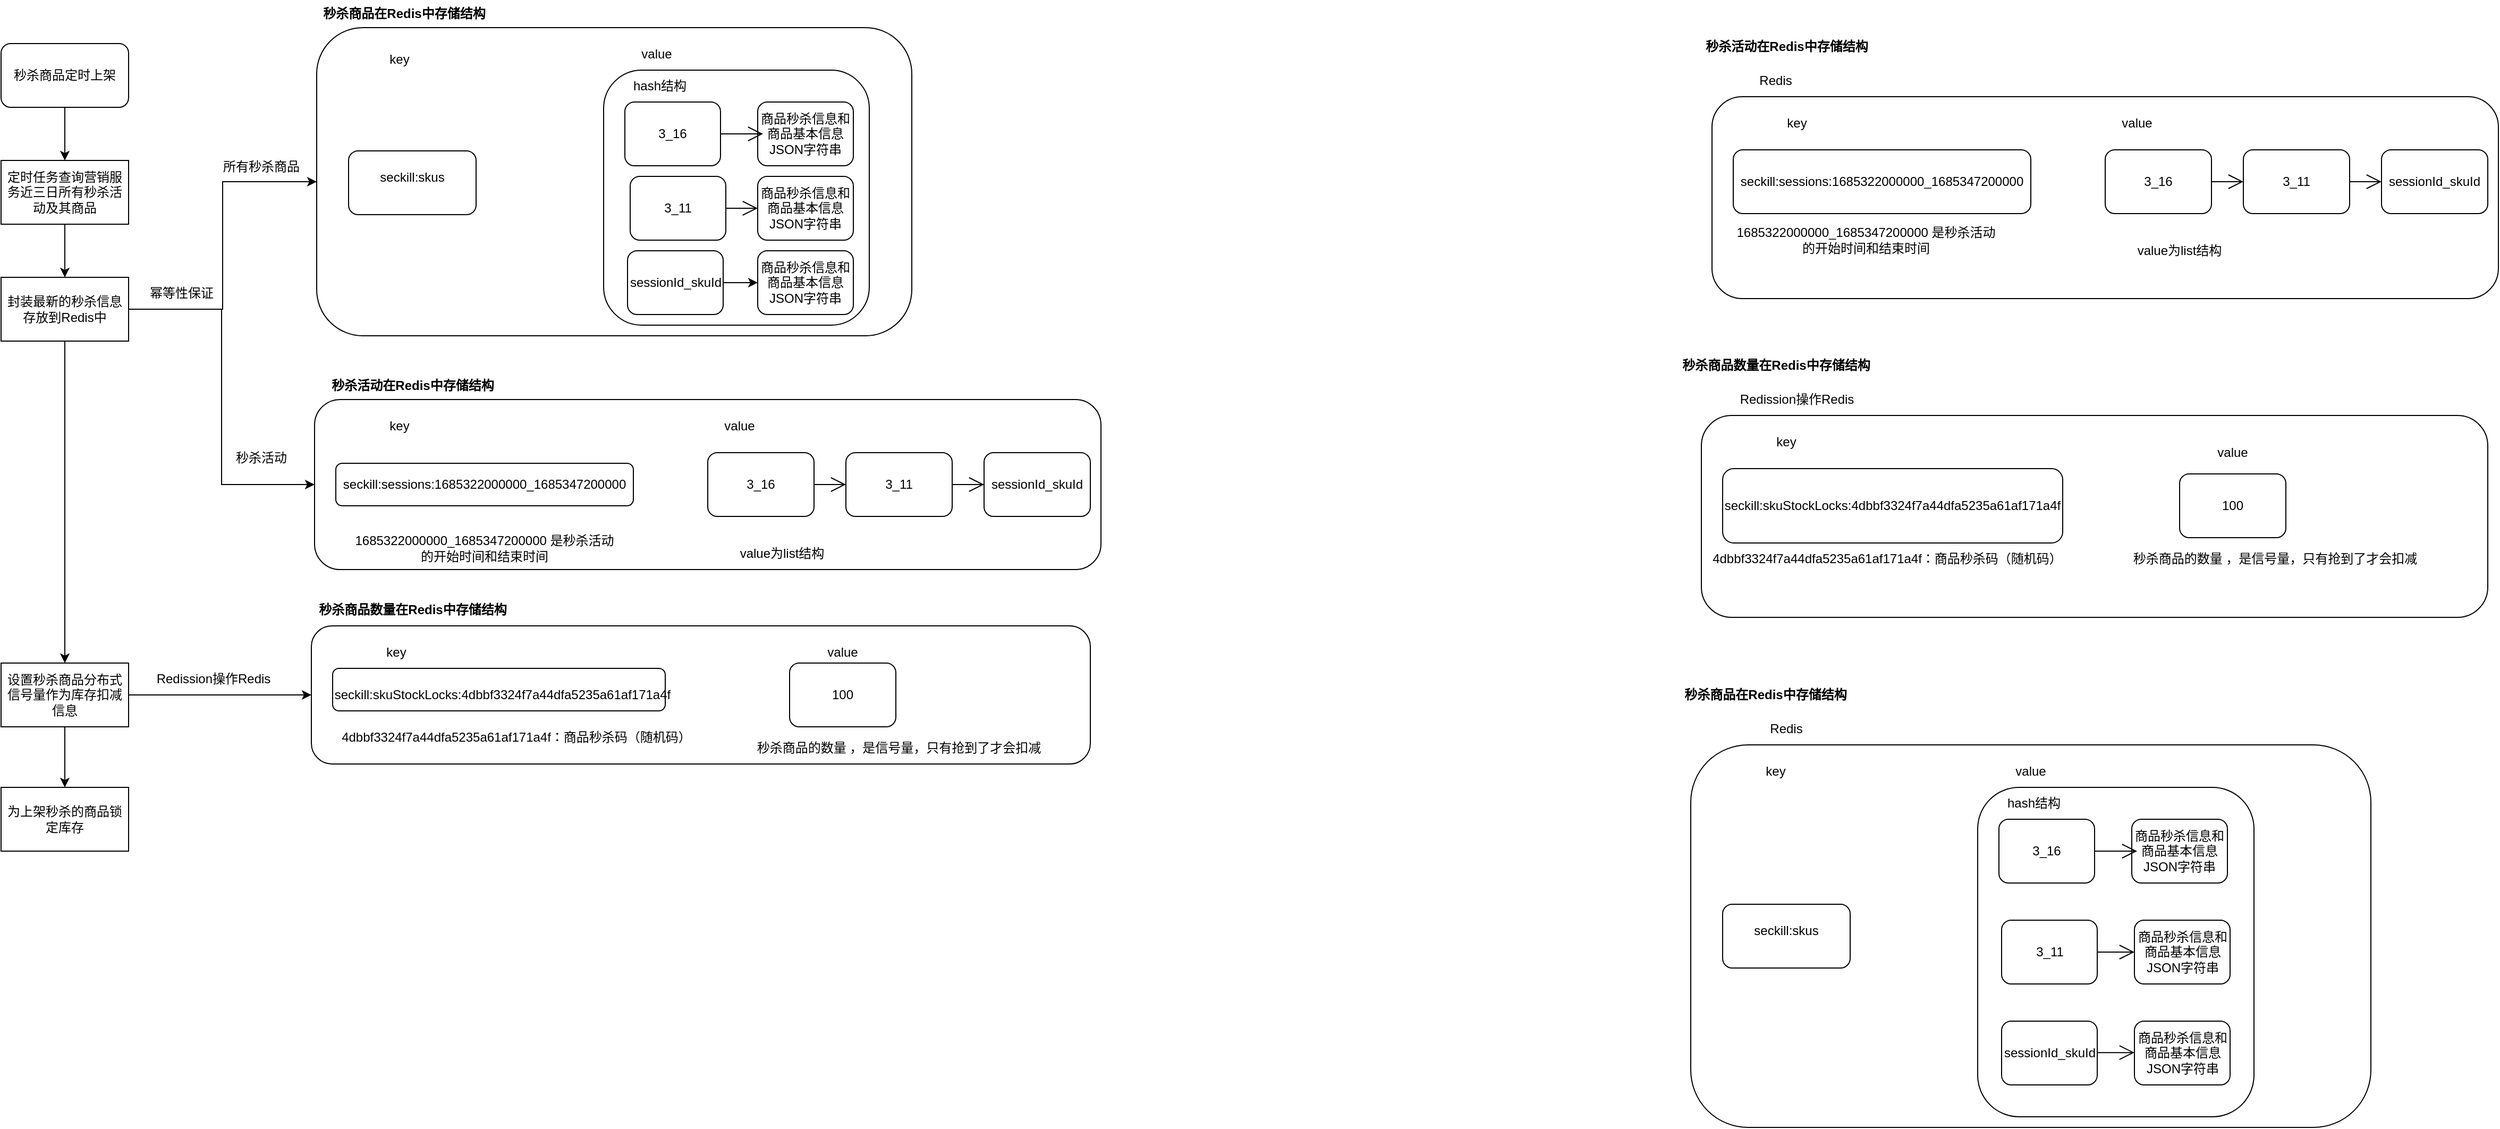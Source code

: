 <mxfile version="21.6.9" type="github">
  <diagram name="第 1 页" id="PPwoz7yZRomg1pSmv1Gj">
    <mxGraphModel dx="3588" dy="924" grid="1" gridSize="10" guides="1" tooltips="1" connect="1" arrows="1" fold="1" page="1" pageScale="1" pageWidth="827" pageHeight="1169" math="0" shadow="0">
      <root>
        <mxCell id="0" />
        <mxCell id="1" parent="0" />
        <mxCell id="LeH1Namwxec1cVJ9D27f-1" value="秒杀活动在Redis中存储结构" style="text;align=center;fontStyle=1;verticalAlign=middle;spacingLeft=3;spacingRight=3;strokeColor=none;rotatable=0;points=[[0,0.5],[1,0.5]];portConstraint=eastwest;html=1;" parent="1" vertex="1">
          <mxGeometry x="60" y="80" width="80" height="26" as="geometry" />
        </mxCell>
        <mxCell id="LeH1Namwxec1cVJ9D27f-2" value="" style="rounded=1;whiteSpace=wrap;html=1;" parent="1" vertex="1">
          <mxGeometry x="30" y="140" width="740" height="190" as="geometry" />
        </mxCell>
        <mxCell id="LeH1Namwxec1cVJ9D27f-3" value="" style="rounded=1;whiteSpace=wrap;html=1;" parent="1" vertex="1">
          <mxGeometry x="50" y="190" width="280" height="60" as="geometry" />
        </mxCell>
        <mxCell id="LeH1Namwxec1cVJ9D27f-5" value="Redis" style="text;html=1;strokeColor=none;fillColor=none;align=center;verticalAlign=middle;whiteSpace=wrap;rounded=0;" parent="1" vertex="1">
          <mxGeometry x="60" y="110" width="60" height="30" as="geometry" />
        </mxCell>
        <mxCell id="LeH1Namwxec1cVJ9D27f-6" value="key" style="text;html=1;strokeColor=none;fillColor=none;align=center;verticalAlign=middle;whiteSpace=wrap;rounded=0;" parent="1" vertex="1">
          <mxGeometry x="80" y="150" width="60" height="30" as="geometry" />
        </mxCell>
        <mxCell id="LeH1Namwxec1cVJ9D27f-7" value="seckill:sessions:1685322000000_1685347200000" style="text;html=1;strokeColor=none;fillColor=none;align=center;verticalAlign=middle;whiteSpace=wrap;rounded=0;" parent="1" vertex="1">
          <mxGeometry x="160" y="205" width="60" height="30" as="geometry" />
        </mxCell>
        <mxCell id="LeH1Namwxec1cVJ9D27f-9" value="3_16" style="rounded=1;whiteSpace=wrap;html=1;" parent="1" vertex="1">
          <mxGeometry x="400" y="190" width="100" height="60" as="geometry" />
        </mxCell>
        <mxCell id="LeH1Namwxec1cVJ9D27f-10" value="value" style="text;html=1;strokeColor=none;fillColor=none;align=center;verticalAlign=middle;whiteSpace=wrap;rounded=0;" parent="1" vertex="1">
          <mxGeometry x="400" y="150" width="60" height="30" as="geometry" />
        </mxCell>
        <mxCell id="LeH1Namwxec1cVJ9D27f-11" value="" style="endArrow=open;endFill=1;endSize=12;html=1;rounded=0;entryX=0;entryY=0.5;entryDx=0;entryDy=0;" parent="1" target="LeH1Namwxec1cVJ9D27f-12" edge="1">
          <mxGeometry width="160" relative="1" as="geometry">
            <mxPoint x="500" y="220" as="sourcePoint" />
            <mxPoint x="660" y="220" as="targetPoint" />
          </mxGeometry>
        </mxCell>
        <mxCell id="LeH1Namwxec1cVJ9D27f-12" value="3_11" style="rounded=1;whiteSpace=wrap;html=1;" parent="1" vertex="1">
          <mxGeometry x="530" y="190" width="100" height="60" as="geometry" />
        </mxCell>
        <mxCell id="LeH1Namwxec1cVJ9D27f-13" value="value为list结构" style="text;html=1;strokeColor=none;fillColor=none;align=center;verticalAlign=middle;whiteSpace=wrap;rounded=0;" parent="1" vertex="1">
          <mxGeometry x="400" y="270" width="140" height="30" as="geometry" />
        </mxCell>
        <mxCell id="LeH1Namwxec1cVJ9D27f-15" value="1685322000000_1685347200000 是秒杀活动&lt;br&gt;的开始时间和结束时间" style="text;html=1;strokeColor=none;fillColor=none;align=center;verticalAlign=middle;whiteSpace=wrap;rounded=0;" parent="1" vertex="1">
          <mxGeometry x="-20" y="260" width="390" height="30" as="geometry" />
        </mxCell>
        <mxCell id="LeH1Namwxec1cVJ9D27f-16" value="" style="endArrow=open;endFill=1;endSize=12;html=1;rounded=0;entryX=0;entryY=0.5;entryDx=0;entryDy=0;" parent="1" target="LeH1Namwxec1cVJ9D27f-17" edge="1">
          <mxGeometry width="160" relative="1" as="geometry">
            <mxPoint x="630" y="220" as="sourcePoint" />
            <mxPoint x="790" y="220" as="targetPoint" />
          </mxGeometry>
        </mxCell>
        <mxCell id="LeH1Namwxec1cVJ9D27f-17" value="sessionId_skuId" style="rounded=1;whiteSpace=wrap;html=1;" parent="1" vertex="1">
          <mxGeometry x="660" y="190" width="100" height="60" as="geometry" />
        </mxCell>
        <mxCell id="LeH1Namwxec1cVJ9D27f-19" value="秒杀商品数量在Redis中存储结构" style="text;align=center;fontStyle=1;verticalAlign=middle;spacingLeft=3;spacingRight=3;strokeColor=none;rotatable=0;points=[[0,0.5],[1,0.5]];portConstraint=eastwest;html=1;" parent="1" vertex="1">
          <mxGeometry x="50" y="380" width="80" height="26" as="geometry" />
        </mxCell>
        <mxCell id="LeH1Namwxec1cVJ9D27f-20" value="" style="rounded=1;whiteSpace=wrap;html=1;" parent="1" vertex="1">
          <mxGeometry x="20" y="440" width="740" height="190" as="geometry" />
        </mxCell>
        <mxCell id="LeH1Namwxec1cVJ9D27f-21" value="" style="rounded=1;whiteSpace=wrap;html=1;" parent="1" vertex="1">
          <mxGeometry x="40" y="490" width="320" height="70" as="geometry" />
        </mxCell>
        <mxCell id="LeH1Namwxec1cVJ9D27f-22" value="Redission操作Redis" style="text;html=1;strokeColor=none;fillColor=none;align=center;verticalAlign=middle;whiteSpace=wrap;rounded=0;" parent="1" vertex="1">
          <mxGeometry x="30" y="410" width="160" height="30" as="geometry" />
        </mxCell>
        <mxCell id="LeH1Namwxec1cVJ9D27f-23" value="key" style="text;html=1;strokeColor=none;fillColor=none;align=center;verticalAlign=middle;whiteSpace=wrap;rounded=0;" parent="1" vertex="1">
          <mxGeometry x="70" y="450" width="60" height="30" as="geometry" />
        </mxCell>
        <mxCell id="LeH1Namwxec1cVJ9D27f-24" value="seckill:skuStockLocks:4dbbf3324f7a44dfa5235a61af171a4f" style="text;html=1;strokeColor=none;fillColor=none;align=center;verticalAlign=middle;whiteSpace=wrap;rounded=0;" parent="1" vertex="1">
          <mxGeometry x="170" y="510" width="60" height="30" as="geometry" />
        </mxCell>
        <mxCell id="LeH1Namwxec1cVJ9D27f-25" value="100" style="rounded=1;whiteSpace=wrap;html=1;" parent="1" vertex="1">
          <mxGeometry x="470" y="495" width="100" height="60" as="geometry" />
        </mxCell>
        <mxCell id="LeH1Namwxec1cVJ9D27f-26" value="value" style="text;html=1;strokeColor=none;fillColor=none;align=center;verticalAlign=middle;whiteSpace=wrap;rounded=0;" parent="1" vertex="1">
          <mxGeometry x="490" y="460" width="60" height="30" as="geometry" />
        </mxCell>
        <mxCell id="LeH1Namwxec1cVJ9D27f-29" value="秒杀商品的数量 ，是信号量，只有抢到了才会扣减" style="text;html=1;strokeColor=none;fillColor=none;align=center;verticalAlign=middle;whiteSpace=wrap;rounded=0;" parent="1" vertex="1">
          <mxGeometry x="420" y="560" width="280" height="30" as="geometry" />
        </mxCell>
        <mxCell id="LeH1Namwxec1cVJ9D27f-30" value="4dbbf3324f7a44dfa5235a61af171a4f：商品秒杀码（随机码）" style="text;html=1;strokeColor=none;fillColor=none;align=center;verticalAlign=middle;whiteSpace=wrap;rounded=0;" parent="1" vertex="1">
          <mxGeometry y="560" width="390" height="30" as="geometry" />
        </mxCell>
        <mxCell id="LeH1Namwxec1cVJ9D27f-33" value="秒杀商品在Redis中存储结构" style="text;align=center;fontStyle=1;verticalAlign=middle;spacingLeft=3;spacingRight=3;strokeColor=none;rotatable=0;points=[[0,0.5],[1,0.5]];portConstraint=eastwest;html=1;" parent="1" vertex="1">
          <mxGeometry x="40" y="690" width="80" height="26" as="geometry" />
        </mxCell>
        <mxCell id="LeH1Namwxec1cVJ9D27f-34" value="" style="rounded=1;whiteSpace=wrap;html=1;" parent="1" vertex="1">
          <mxGeometry x="10" y="750" width="640" height="360" as="geometry" />
        </mxCell>
        <mxCell id="LeH1Namwxec1cVJ9D27f-35" value="" style="rounded=1;whiteSpace=wrap;html=1;" parent="1" vertex="1">
          <mxGeometry x="40" y="900" width="120" height="60" as="geometry" />
        </mxCell>
        <mxCell id="LeH1Namwxec1cVJ9D27f-36" value="Redis" style="text;html=1;strokeColor=none;fillColor=none;align=center;verticalAlign=middle;whiteSpace=wrap;rounded=0;" parent="1" vertex="1">
          <mxGeometry x="20" y="720" width="160" height="30" as="geometry" />
        </mxCell>
        <mxCell id="LeH1Namwxec1cVJ9D27f-37" value="key" style="text;html=1;strokeColor=none;fillColor=none;align=center;verticalAlign=middle;whiteSpace=wrap;rounded=0;" parent="1" vertex="1">
          <mxGeometry x="60" y="760" width="60" height="30" as="geometry" />
        </mxCell>
        <mxCell id="LeH1Namwxec1cVJ9D27f-38" value="seckill:skus" style="text;html=1;strokeColor=none;fillColor=none;align=center;verticalAlign=middle;whiteSpace=wrap;rounded=0;" parent="1" vertex="1">
          <mxGeometry x="70" y="910" width="60" height="30" as="geometry" />
        </mxCell>
        <mxCell id="LeH1Namwxec1cVJ9D27f-40" value="value" style="text;html=1;strokeColor=none;fillColor=none;align=center;verticalAlign=middle;whiteSpace=wrap;rounded=0;" parent="1" vertex="1">
          <mxGeometry x="300" y="760" width="60" height="30" as="geometry" />
        </mxCell>
        <mxCell id="LeH1Namwxec1cVJ9D27f-43" value="" style="rounded=1;whiteSpace=wrap;html=1;" parent="1" vertex="1">
          <mxGeometry x="280" y="790" width="260" height="310" as="geometry" />
        </mxCell>
        <mxCell id="LeH1Namwxec1cVJ9D27f-44" value="3_16" style="rounded=1;whiteSpace=wrap;html=1;" parent="1" vertex="1">
          <mxGeometry x="300" y="820" width="90" height="60" as="geometry" />
        </mxCell>
        <mxCell id="LeH1Namwxec1cVJ9D27f-45" value="商品秒杀信息和商品基本信息JSON字符串" style="rounded=1;whiteSpace=wrap;html=1;" parent="1" vertex="1">
          <mxGeometry x="425" y="820" width="90" height="60" as="geometry" />
        </mxCell>
        <mxCell id="LeH1Namwxec1cVJ9D27f-46" value="3_11" style="rounded=1;whiteSpace=wrap;html=1;" parent="1" vertex="1">
          <mxGeometry x="302.5" y="915" width="90" height="60" as="geometry" />
        </mxCell>
        <mxCell id="LeH1Namwxec1cVJ9D27f-47" value="商品秒杀信息和商品基本信息JSON字符串" style="rounded=1;whiteSpace=wrap;html=1;" parent="1" vertex="1">
          <mxGeometry x="427.5" y="915" width="90" height="60" as="geometry" />
        </mxCell>
        <mxCell id="LeH1Namwxec1cVJ9D27f-48" value="sessionId_skuId" style="rounded=1;whiteSpace=wrap;html=1;" parent="1" vertex="1">
          <mxGeometry x="302.5" y="1010" width="90" height="60" as="geometry" />
        </mxCell>
        <mxCell id="LeH1Namwxec1cVJ9D27f-49" value="商品秒杀信息和商品基本信息JSON字符串" style="rounded=1;whiteSpace=wrap;html=1;" parent="1" vertex="1">
          <mxGeometry x="427.5" y="1010" width="90" height="60" as="geometry" />
        </mxCell>
        <mxCell id="LeH1Namwxec1cVJ9D27f-50" value="hash结构" style="text;html=1;strokeColor=none;fillColor=none;align=center;verticalAlign=middle;whiteSpace=wrap;rounded=0;" parent="1" vertex="1">
          <mxGeometry x="302.5" y="790" width="60" height="30" as="geometry" />
        </mxCell>
        <mxCell id="LeH1Namwxec1cVJ9D27f-51" value="" style="endArrow=open;endFill=1;endSize=12;html=1;rounded=0;" parent="1" edge="1">
          <mxGeometry width="160" relative="1" as="geometry">
            <mxPoint x="390" y="850" as="sourcePoint" />
            <mxPoint x="430" y="850" as="targetPoint" />
          </mxGeometry>
        </mxCell>
        <mxCell id="LeH1Namwxec1cVJ9D27f-52" value="" style="endArrow=open;endFill=1;endSize=12;html=1;rounded=0;entryX=0;entryY=0.5;entryDx=0;entryDy=0;exitX=1;exitY=0.5;exitDx=0;exitDy=0;" parent="1" source="LeH1Namwxec1cVJ9D27f-46" target="LeH1Namwxec1cVJ9D27f-47" edge="1">
          <mxGeometry width="160" relative="1" as="geometry">
            <mxPoint x="390" y="950" as="sourcePoint" />
            <mxPoint x="550" y="950" as="targetPoint" />
          </mxGeometry>
        </mxCell>
        <mxCell id="LeH1Namwxec1cVJ9D27f-53" value="" style="endArrow=open;endFill=1;endSize=12;html=1;rounded=0;entryX=0;entryY=0.5;entryDx=0;entryDy=0;exitX=1;exitY=0.5;exitDx=0;exitDy=0;" parent="1" edge="1">
          <mxGeometry width="160" relative="1" as="geometry">
            <mxPoint x="392.5" y="1039.58" as="sourcePoint" />
            <mxPoint x="427.5" y="1039.58" as="targetPoint" />
          </mxGeometry>
        </mxCell>
        <mxCell id="MlomNEwrZgwuZIhiv1e3-3" style="edgeStyle=orthogonalEdgeStyle;rounded=0;orthogonalLoop=1;jettySize=auto;html=1;exitX=0.5;exitY=1;exitDx=0;exitDy=0;entryX=0.5;entryY=0;entryDx=0;entryDy=0;" edge="1" parent="1" source="MlomNEwrZgwuZIhiv1e3-1" target="MlomNEwrZgwuZIhiv1e3-2">
          <mxGeometry relative="1" as="geometry" />
        </mxCell>
        <mxCell id="MlomNEwrZgwuZIhiv1e3-1" value="秒杀商品定时上架" style="rounded=1;whiteSpace=wrap;html=1;" vertex="1" parent="1">
          <mxGeometry x="-1580" y="90" width="120" height="60" as="geometry" />
        </mxCell>
        <mxCell id="MlomNEwrZgwuZIhiv1e3-5" style="edgeStyle=orthogonalEdgeStyle;rounded=0;orthogonalLoop=1;jettySize=auto;html=1;exitX=0.5;exitY=1;exitDx=0;exitDy=0;" edge="1" parent="1" source="MlomNEwrZgwuZIhiv1e3-2" target="MlomNEwrZgwuZIhiv1e3-4">
          <mxGeometry relative="1" as="geometry" />
        </mxCell>
        <mxCell id="MlomNEwrZgwuZIhiv1e3-2" value="定时任务查询营销服务近三日所有秒杀活动及其商品" style="rounded=0;whiteSpace=wrap;html=1;" vertex="1" parent="1">
          <mxGeometry x="-1580" y="200" width="120" height="60" as="geometry" />
        </mxCell>
        <mxCell id="MlomNEwrZgwuZIhiv1e3-92" style="edgeStyle=orthogonalEdgeStyle;rounded=0;orthogonalLoop=1;jettySize=auto;html=1;exitX=1;exitY=0.5;exitDx=0;exitDy=0;entryX=0;entryY=0.5;entryDx=0;entryDy=0;" edge="1" parent="1" source="MlomNEwrZgwuZIhiv1e3-4" target="MlomNEwrZgwuZIhiv1e3-40">
          <mxGeometry relative="1" as="geometry" />
        </mxCell>
        <mxCell id="MlomNEwrZgwuZIhiv1e3-93" style="edgeStyle=orthogonalEdgeStyle;rounded=0;orthogonalLoop=1;jettySize=auto;html=1;exitX=1;exitY=0.5;exitDx=0;exitDy=0;entryX=0;entryY=0.5;entryDx=0;entryDy=0;" edge="1" parent="1" source="MlomNEwrZgwuZIhiv1e3-4" target="MlomNEwrZgwuZIhiv1e3-76">
          <mxGeometry relative="1" as="geometry" />
        </mxCell>
        <mxCell id="MlomNEwrZgwuZIhiv1e3-95" style="edgeStyle=orthogonalEdgeStyle;rounded=0;orthogonalLoop=1;jettySize=auto;html=1;exitX=0.5;exitY=1;exitDx=0;exitDy=0;" edge="1" parent="1" source="MlomNEwrZgwuZIhiv1e3-4" target="MlomNEwrZgwuZIhiv1e3-94">
          <mxGeometry relative="1" as="geometry" />
        </mxCell>
        <mxCell id="MlomNEwrZgwuZIhiv1e3-4" value="封装最新的秒杀信息存放到Redis中" style="rounded=0;whiteSpace=wrap;html=1;" vertex="1" parent="1">
          <mxGeometry x="-1580" y="310" width="120" height="60" as="geometry" />
        </mxCell>
        <mxCell id="MlomNEwrZgwuZIhiv1e3-13" value="幂等性保证" style="text;html=1;strokeColor=none;fillColor=none;align=center;verticalAlign=middle;whiteSpace=wrap;rounded=0;" vertex="1" parent="1">
          <mxGeometry x="-1460" y="310" width="100" height="30" as="geometry" />
        </mxCell>
        <mxCell id="MlomNEwrZgwuZIhiv1e3-14" value="所有秒杀商品" style="text;html=1;strokeColor=none;fillColor=none;align=center;verticalAlign=middle;whiteSpace=wrap;rounded=0;" vertex="1" parent="1">
          <mxGeometry x="-1380" y="191" width="90" height="30" as="geometry" />
        </mxCell>
        <mxCell id="MlomNEwrZgwuZIhiv1e3-15" value="秒杀活动" style="text;html=1;strokeColor=none;fillColor=none;align=center;verticalAlign=middle;whiteSpace=wrap;rounded=0;" vertex="1" parent="1">
          <mxGeometry x="-1365" y="465" width="60" height="30" as="geometry" />
        </mxCell>
        <mxCell id="MlomNEwrZgwuZIhiv1e3-39" value="秒杀商品在Redis中存储结构" style="text;align=center;fontStyle=1;verticalAlign=middle;spacingLeft=3;spacingRight=3;strokeColor=none;rotatable=0;points=[[0,0.5],[1,0.5]];portConstraint=eastwest;html=1;" vertex="1" parent="1">
          <mxGeometry x="-1241" y="49" width="80" height="26" as="geometry" />
        </mxCell>
        <mxCell id="MlomNEwrZgwuZIhiv1e3-40" value="" style="rounded=1;whiteSpace=wrap;html=1;" vertex="1" parent="1">
          <mxGeometry x="-1283" y="75" width="560" height="290" as="geometry" />
        </mxCell>
        <mxCell id="MlomNEwrZgwuZIhiv1e3-41" value="" style="rounded=1;whiteSpace=wrap;html=1;" vertex="1" parent="1">
          <mxGeometry x="-1253" y="191" width="120" height="60" as="geometry" />
        </mxCell>
        <mxCell id="MlomNEwrZgwuZIhiv1e3-43" value="key" style="text;html=1;strokeColor=none;fillColor=none;align=center;verticalAlign=middle;whiteSpace=wrap;rounded=0;" vertex="1" parent="1">
          <mxGeometry x="-1235" y="90" width="60" height="30" as="geometry" />
        </mxCell>
        <mxCell id="MlomNEwrZgwuZIhiv1e3-44" value="seckill:skus" style="text;html=1;strokeColor=none;fillColor=none;align=center;verticalAlign=middle;whiteSpace=wrap;rounded=0;" vertex="1" parent="1">
          <mxGeometry x="-1223" y="201" width="60" height="30" as="geometry" />
        </mxCell>
        <mxCell id="MlomNEwrZgwuZIhiv1e3-45" value="value" style="text;html=1;strokeColor=none;fillColor=none;align=center;verticalAlign=middle;whiteSpace=wrap;rounded=0;" vertex="1" parent="1">
          <mxGeometry x="-993" y="85" width="60" height="30" as="geometry" />
        </mxCell>
        <mxCell id="MlomNEwrZgwuZIhiv1e3-46" value="" style="rounded=1;whiteSpace=wrap;html=1;" vertex="1" parent="1">
          <mxGeometry x="-1013" y="115" width="250" height="240" as="geometry" />
        </mxCell>
        <mxCell id="MlomNEwrZgwuZIhiv1e3-47" value="3_16" style="rounded=1;whiteSpace=wrap;html=1;" vertex="1" parent="1">
          <mxGeometry x="-993" y="145" width="90" height="60" as="geometry" />
        </mxCell>
        <mxCell id="MlomNEwrZgwuZIhiv1e3-48" value="商品秒杀信息和商品基本信息JSON字符串" style="rounded=1;whiteSpace=wrap;html=1;" vertex="1" parent="1">
          <mxGeometry x="-868" y="145" width="90" height="60" as="geometry" />
        </mxCell>
        <mxCell id="MlomNEwrZgwuZIhiv1e3-49" value="3_11" style="rounded=1;whiteSpace=wrap;html=1;" vertex="1" parent="1">
          <mxGeometry x="-988" y="215" width="90" height="60" as="geometry" />
        </mxCell>
        <mxCell id="MlomNEwrZgwuZIhiv1e3-50" value="商品秒杀信息和商品基本信息JSON字符串" style="rounded=1;whiteSpace=wrap;html=1;" vertex="1" parent="1">
          <mxGeometry x="-868" y="215" width="90" height="60" as="geometry" />
        </mxCell>
        <mxCell id="MlomNEwrZgwuZIhiv1e3-90" style="edgeStyle=orthogonalEdgeStyle;rounded=0;orthogonalLoop=1;jettySize=auto;html=1;exitX=1;exitY=0.5;exitDx=0;exitDy=0;entryX=0;entryY=0.5;entryDx=0;entryDy=0;" edge="1" parent="1" source="MlomNEwrZgwuZIhiv1e3-51" target="MlomNEwrZgwuZIhiv1e3-52">
          <mxGeometry relative="1" as="geometry" />
        </mxCell>
        <mxCell id="MlomNEwrZgwuZIhiv1e3-51" value="sessionId_skuId" style="rounded=1;whiteSpace=wrap;html=1;" vertex="1" parent="1">
          <mxGeometry x="-990.5" y="285" width="90" height="60" as="geometry" />
        </mxCell>
        <mxCell id="MlomNEwrZgwuZIhiv1e3-52" value="商品秒杀信息和商品基本信息JSON字符串" style="rounded=1;whiteSpace=wrap;html=1;" vertex="1" parent="1">
          <mxGeometry x="-868" y="285" width="90" height="60" as="geometry" />
        </mxCell>
        <mxCell id="MlomNEwrZgwuZIhiv1e3-53" value="hash结构" style="text;html=1;strokeColor=none;fillColor=none;align=center;verticalAlign=middle;whiteSpace=wrap;rounded=0;" vertex="1" parent="1">
          <mxGeometry x="-990.5" y="115" width="60" height="30" as="geometry" />
        </mxCell>
        <mxCell id="MlomNEwrZgwuZIhiv1e3-54" value="" style="endArrow=open;endFill=1;endSize=12;html=1;rounded=0;" edge="1" parent="1">
          <mxGeometry width="160" relative="1" as="geometry">
            <mxPoint x="-903" y="175" as="sourcePoint" />
            <mxPoint x="-863" y="175" as="targetPoint" />
          </mxGeometry>
        </mxCell>
        <mxCell id="MlomNEwrZgwuZIhiv1e3-55" value="" style="endArrow=open;endFill=1;endSize=12;html=1;rounded=0;entryX=0;entryY=0.5;entryDx=0;entryDy=0;exitX=1;exitY=0.5;exitDx=0;exitDy=0;" edge="1" parent="1" source="MlomNEwrZgwuZIhiv1e3-49" target="MlomNEwrZgwuZIhiv1e3-50">
          <mxGeometry width="160" relative="1" as="geometry">
            <mxPoint x="-903" y="275" as="sourcePoint" />
            <mxPoint x="-743" y="275" as="targetPoint" />
          </mxGeometry>
        </mxCell>
        <mxCell id="MlomNEwrZgwuZIhiv1e3-75" value="秒杀活动在Redis中存储结构" style="text;align=center;fontStyle=1;verticalAlign=middle;spacingLeft=3;spacingRight=3;strokeColor=none;rotatable=0;points=[[0,0.5],[1,0.5]];portConstraint=eastwest;html=1;" vertex="1" parent="1">
          <mxGeometry x="-1233" y="399" width="80" height="26" as="geometry" />
        </mxCell>
        <mxCell id="MlomNEwrZgwuZIhiv1e3-76" value="" style="rounded=1;whiteSpace=wrap;html=1;" vertex="1" parent="1">
          <mxGeometry x="-1285" y="425" width="740" height="160" as="geometry" />
        </mxCell>
        <mxCell id="MlomNEwrZgwuZIhiv1e3-77" value="" style="rounded=1;whiteSpace=wrap;html=1;" vertex="1" parent="1">
          <mxGeometry x="-1265" y="485" width="280" height="40" as="geometry" />
        </mxCell>
        <mxCell id="MlomNEwrZgwuZIhiv1e3-79" value="key" style="text;html=1;strokeColor=none;fillColor=none;align=center;verticalAlign=middle;whiteSpace=wrap;rounded=0;" vertex="1" parent="1">
          <mxGeometry x="-1235" y="435" width="60" height="30" as="geometry" />
        </mxCell>
        <mxCell id="MlomNEwrZgwuZIhiv1e3-80" value="seckill:sessions:1685322000000_1685347200000" style="text;html=1;strokeColor=none;fillColor=none;align=center;verticalAlign=middle;whiteSpace=wrap;rounded=0;" vertex="1" parent="1">
          <mxGeometry x="-1155" y="490" width="60" height="30" as="geometry" />
        </mxCell>
        <mxCell id="MlomNEwrZgwuZIhiv1e3-81" value="3_16" style="rounded=1;whiteSpace=wrap;html=1;" vertex="1" parent="1">
          <mxGeometry x="-915" y="475" width="100" height="60" as="geometry" />
        </mxCell>
        <mxCell id="MlomNEwrZgwuZIhiv1e3-82" value="value" style="text;html=1;strokeColor=none;fillColor=none;align=center;verticalAlign=middle;whiteSpace=wrap;rounded=0;" vertex="1" parent="1">
          <mxGeometry x="-915" y="435" width="60" height="30" as="geometry" />
        </mxCell>
        <mxCell id="MlomNEwrZgwuZIhiv1e3-83" value="" style="endArrow=open;endFill=1;endSize=12;html=1;rounded=0;entryX=0;entryY=0.5;entryDx=0;entryDy=0;" edge="1" parent="1" target="MlomNEwrZgwuZIhiv1e3-84">
          <mxGeometry width="160" relative="1" as="geometry">
            <mxPoint x="-815" y="505" as="sourcePoint" />
            <mxPoint x="-655" y="505" as="targetPoint" />
          </mxGeometry>
        </mxCell>
        <mxCell id="MlomNEwrZgwuZIhiv1e3-84" value="3_11" style="rounded=1;whiteSpace=wrap;html=1;" vertex="1" parent="1">
          <mxGeometry x="-785" y="475" width="100" height="60" as="geometry" />
        </mxCell>
        <mxCell id="MlomNEwrZgwuZIhiv1e3-85" value="value为list结构" style="text;html=1;strokeColor=none;fillColor=none;align=center;verticalAlign=middle;whiteSpace=wrap;rounded=0;" vertex="1" parent="1">
          <mxGeometry x="-915" y="555" width="140" height="30" as="geometry" />
        </mxCell>
        <mxCell id="MlomNEwrZgwuZIhiv1e3-86" value="1685322000000_1685347200000 是秒杀活动&lt;br&gt;的开始时间和结束时间" style="text;html=1;strokeColor=none;fillColor=none;align=center;verticalAlign=middle;whiteSpace=wrap;rounded=0;" vertex="1" parent="1">
          <mxGeometry x="-1320" y="550" width="390" height="30" as="geometry" />
        </mxCell>
        <mxCell id="MlomNEwrZgwuZIhiv1e3-87" value="" style="endArrow=open;endFill=1;endSize=12;html=1;rounded=0;entryX=0;entryY=0.5;entryDx=0;entryDy=0;" edge="1" parent="1" target="MlomNEwrZgwuZIhiv1e3-88">
          <mxGeometry width="160" relative="1" as="geometry">
            <mxPoint x="-685" y="505" as="sourcePoint" />
            <mxPoint x="-525" y="505" as="targetPoint" />
          </mxGeometry>
        </mxCell>
        <mxCell id="MlomNEwrZgwuZIhiv1e3-88" value="sessionId_skuId" style="rounded=1;whiteSpace=wrap;html=1;" vertex="1" parent="1">
          <mxGeometry x="-655" y="475" width="100" height="60" as="geometry" />
        </mxCell>
        <mxCell id="MlomNEwrZgwuZIhiv1e3-89" style="edgeStyle=orthogonalEdgeStyle;rounded=0;orthogonalLoop=1;jettySize=auto;html=1;exitX=0.5;exitY=1;exitDx=0;exitDy=0;" edge="1" parent="1" source="MlomNEwrZgwuZIhiv1e3-49" target="MlomNEwrZgwuZIhiv1e3-49">
          <mxGeometry relative="1" as="geometry" />
        </mxCell>
        <mxCell id="MlomNEwrZgwuZIhiv1e3-107" style="edgeStyle=orthogonalEdgeStyle;rounded=0;orthogonalLoop=1;jettySize=auto;html=1;exitX=1;exitY=0.5;exitDx=0;exitDy=0;" edge="1" parent="1" source="MlomNEwrZgwuZIhiv1e3-94" target="MlomNEwrZgwuZIhiv1e3-97">
          <mxGeometry relative="1" as="geometry" />
        </mxCell>
        <mxCell id="MlomNEwrZgwuZIhiv1e3-110" style="edgeStyle=orthogonalEdgeStyle;rounded=0;orthogonalLoop=1;jettySize=auto;html=1;exitX=0.5;exitY=1;exitDx=0;exitDy=0;entryX=0.5;entryY=0;entryDx=0;entryDy=0;" edge="1" parent="1" source="MlomNEwrZgwuZIhiv1e3-94" target="MlomNEwrZgwuZIhiv1e3-109">
          <mxGeometry relative="1" as="geometry" />
        </mxCell>
        <mxCell id="MlomNEwrZgwuZIhiv1e3-94" value="设置秒杀商品分布式信号量作为库存扣减信息" style="rounded=0;whiteSpace=wrap;html=1;" vertex="1" parent="1">
          <mxGeometry x="-1580" y="673" width="120" height="60" as="geometry" />
        </mxCell>
        <mxCell id="MlomNEwrZgwuZIhiv1e3-96" value="秒杀商品数量在Redis中存储结构" style="text;align=center;fontStyle=1;verticalAlign=middle;spacingLeft=3;spacingRight=3;strokeColor=none;rotatable=0;points=[[0,0.5],[1,0.5]];portConstraint=eastwest;html=1;" vertex="1" parent="1">
          <mxGeometry x="-1233" y="610" width="80" height="26" as="geometry" />
        </mxCell>
        <mxCell id="MlomNEwrZgwuZIhiv1e3-97" value="" style="rounded=1;whiteSpace=wrap;html=1;" vertex="1" parent="1">
          <mxGeometry x="-1288" y="638" width="733" height="130" as="geometry" />
        </mxCell>
        <mxCell id="MlomNEwrZgwuZIhiv1e3-98" value="" style="rounded=1;whiteSpace=wrap;html=1;" vertex="1" parent="1">
          <mxGeometry x="-1268" y="678" width="313" height="40" as="geometry" />
        </mxCell>
        <mxCell id="MlomNEwrZgwuZIhiv1e3-99" value="Redission操作Redis" style="text;html=1;strokeColor=none;fillColor=none;align=center;verticalAlign=middle;whiteSpace=wrap;rounded=0;" vertex="1" parent="1">
          <mxGeometry x="-1460" y="673" width="160" height="30" as="geometry" />
        </mxCell>
        <mxCell id="MlomNEwrZgwuZIhiv1e3-100" value="key" style="text;html=1;strokeColor=none;fillColor=none;align=center;verticalAlign=middle;whiteSpace=wrap;rounded=0;" vertex="1" parent="1">
          <mxGeometry x="-1238" y="648" width="60" height="30" as="geometry" />
        </mxCell>
        <mxCell id="MlomNEwrZgwuZIhiv1e3-101" value="seckill:skuStockLocks:4dbbf3324f7a44dfa5235a61af171a4f" style="text;html=1;strokeColor=none;fillColor=none;align=center;verticalAlign=middle;whiteSpace=wrap;rounded=0;" vertex="1" parent="1">
          <mxGeometry x="-1138" y="688" width="60" height="30" as="geometry" />
        </mxCell>
        <mxCell id="MlomNEwrZgwuZIhiv1e3-102" value="100" style="rounded=1;whiteSpace=wrap;html=1;" vertex="1" parent="1">
          <mxGeometry x="-838" y="673" width="100" height="60" as="geometry" />
        </mxCell>
        <mxCell id="MlomNEwrZgwuZIhiv1e3-103" value="value" style="text;html=1;strokeColor=none;fillColor=none;align=center;verticalAlign=middle;whiteSpace=wrap;rounded=0;" vertex="1" parent="1">
          <mxGeometry x="-818" y="648" width="60" height="30" as="geometry" />
        </mxCell>
        <mxCell id="MlomNEwrZgwuZIhiv1e3-104" value="秒杀商品的数量 ，是信号量，只有抢到了才会扣减" style="text;html=1;strokeColor=none;fillColor=none;align=center;verticalAlign=middle;whiteSpace=wrap;rounded=0;" vertex="1" parent="1">
          <mxGeometry x="-875" y="738" width="280" height="30" as="geometry" />
        </mxCell>
        <mxCell id="MlomNEwrZgwuZIhiv1e3-105" value="4dbbf3324f7a44dfa5235a61af171a4f：商品秒杀码（随机码）" style="text;html=1;strokeColor=none;fillColor=none;align=center;verticalAlign=middle;whiteSpace=wrap;rounded=0;" vertex="1" parent="1">
          <mxGeometry x="-1290" y="728" width="390" height="30" as="geometry" />
        </mxCell>
        <mxCell id="MlomNEwrZgwuZIhiv1e3-109" value="为上架秒杀的商品锁定库存" style="rounded=0;whiteSpace=wrap;html=1;" vertex="1" parent="1">
          <mxGeometry x="-1580" y="790" width="120" height="60" as="geometry" />
        </mxCell>
      </root>
    </mxGraphModel>
  </diagram>
</mxfile>
